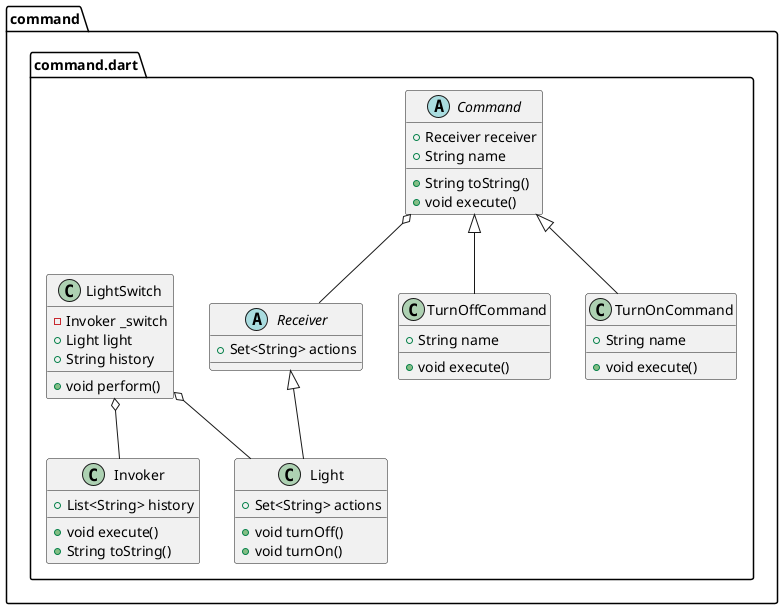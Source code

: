 @startuml
set namespaceSeparator ::

abstract class "command::command.dart::Receiver" {
  +Set<String> actions
}

abstract class "command::command.dart::Command" {
  +Receiver receiver
  +String name
  +String toString()
  +void execute()
}

"command::command.dart::Command" o-- "command::command.dart::Receiver"

class "command::command.dart::Invoker" {
  +List<String> history
  +void execute()
  +String toString()
}

class "command::command.dart::TurnOffCommand" {
  +String name
  +void execute()
}

"command::command.dart::Command" <|-- "command::command.dart::TurnOffCommand"

class "command::command.dart::TurnOnCommand" {
  +String name
  +void execute()
}

"command::command.dart::Command" <|-- "command::command.dart::TurnOnCommand"

class "command::command.dart::Light" {
  +Set<String> actions
  +void turnOff()
  +void turnOn()
}

"command::command.dart::Receiver" <|-- "command::command.dart::Light"

class "command::command.dart::LightSwitch" {
  -Invoker _switch
  +Light light
  +String history
  +void perform()
}

"command::command.dart::LightSwitch" o-- "command::command.dart::Invoker"
"command::command.dart::LightSwitch" o-- "command::command.dart::Light"


@enduml